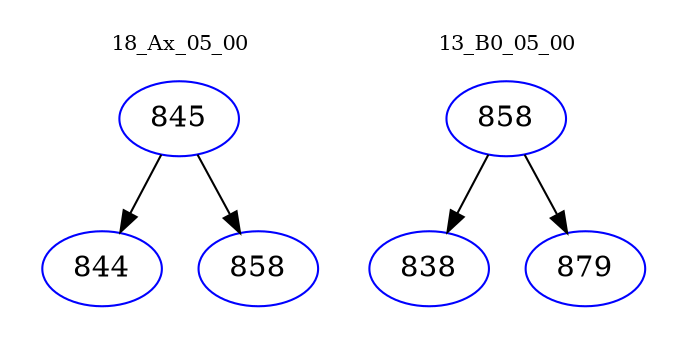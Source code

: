 digraph{
subgraph cluster_0 {
color = white
label = "18_Ax_05_00";
fontsize=10;
T0_845 [label="845", color="blue"]
T0_845 -> T0_844 [color="black"]
T0_844 [label="844", color="blue"]
T0_845 -> T0_858 [color="black"]
T0_858 [label="858", color="blue"]
}
subgraph cluster_1 {
color = white
label = "13_B0_05_00";
fontsize=10;
T1_858 [label="858", color="blue"]
T1_858 -> T1_838 [color="black"]
T1_838 [label="838", color="blue"]
T1_858 -> T1_879 [color="black"]
T1_879 [label="879", color="blue"]
}
}
